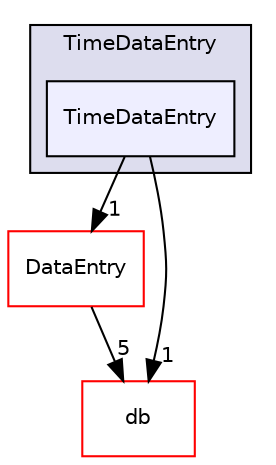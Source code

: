 digraph "src/OpenFOAM/primitives/functions/TimeDataEntry/TimeDataEntry" {
  bgcolor=transparent;
  compound=true
  node [ fontsize="10", fontname="Helvetica"];
  edge [ labelfontsize="10", labelfontname="Helvetica"];
  subgraph clusterdir_baf3c04bb4689cc7149bfe64a64124b2 {
    graph [ bgcolor="#ddddee", pencolor="black", label="TimeDataEntry" fontname="Helvetica", fontsize="10", URL="dir_baf3c04bb4689cc7149bfe64a64124b2.html"]
  dir_bb93553628aeda1800880188faf386c9 [shape=box, label="TimeDataEntry", style="filled", fillcolor="#eeeeff", pencolor="black", URL="dir_bb93553628aeda1800880188faf386c9.html"];
  }
  dir_39719c705025486201df4639072645d2 [shape=box label="DataEntry" color="red" URL="dir_39719c705025486201df4639072645d2.html"];
  dir_63c634f7a7cfd679ac26c67fb30fc32f [shape=box label="db" color="red" URL="dir_63c634f7a7cfd679ac26c67fb30fc32f.html"];
  dir_39719c705025486201df4639072645d2->dir_63c634f7a7cfd679ac26c67fb30fc32f [headlabel="5", labeldistance=1.5 headhref="dir_002328_001944.html"];
  dir_bb93553628aeda1800880188faf386c9->dir_39719c705025486201df4639072645d2 [headlabel="1", labeldistance=1.5 headhref="dir_002338_002328.html"];
  dir_bb93553628aeda1800880188faf386c9->dir_63c634f7a7cfd679ac26c67fb30fc32f [headlabel="1", labeldistance=1.5 headhref="dir_002338_001944.html"];
}
